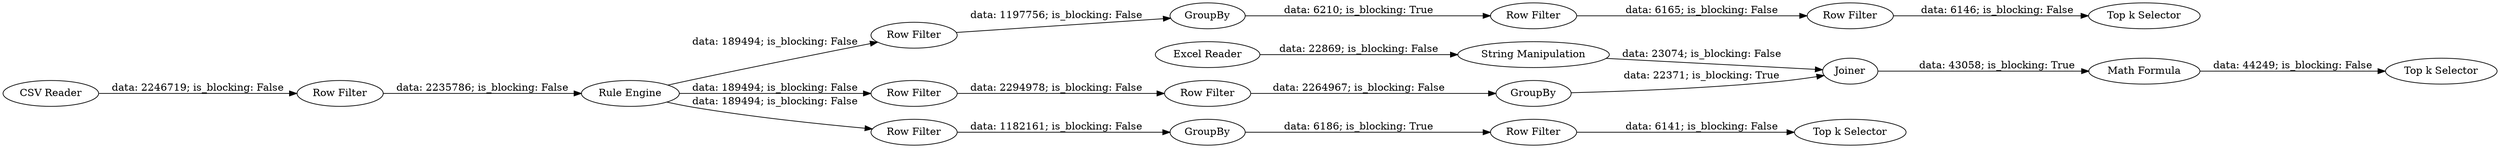 digraph {
	"4860060344422968519_1" [label="CSV Reader"]
	"4860060344422968519_6" [label="Row Filter"]
	"4860060344422968519_5" [label="Top k Selector"]
	"4860060344422968519_20" [label="Row Filter"]
	"4860060344422968519_19" [label="Row Filter"]
	"4860060344422968519_3" [label="Row Filter"]
	"4860060344422968519_14" [label="String Manipulation"]
	"4860060344422968519_17" [label="Math Formula"]
	"4860060344422968519_9" [label=GroupBy]
	"4860060344422968519_11" [label="Row Filter"]
	"4860060344422968519_12" [label="Top k Selector"]
	"4860060344422968519_18" [label="Top k Selector"]
	"4860060344422968519_8" [label="Row Filter"]
	"4860060344422968519_15" [label=GroupBy]
	"4860060344422968519_4" [label=GroupBy]
	"4860060344422968519_10" [label="Row Filter"]
	"4860060344422968519_7" [label="Row Filter"]
	"4860060344422968519_16" [label=Joiner]
	"4860060344422968519_2" [label="Rule Engine"]
	"4860060344422968519_13" [label="Excel Reader"]
	"4860060344422968519_16" -> "4860060344422968519_17" [label="data: 43058; is_blocking: True"]
	"4860060344422968519_20" -> "4860060344422968519_15" [label="data: 2264967; is_blocking: False"]
	"4860060344422968519_2" -> "4860060344422968519_8" [label="data: 189494; is_blocking: False"]
	"4860060344422968519_6" -> "4860060344422968519_7" [label="data: 6165; is_blocking: False"]
	"4860060344422968519_7" -> "4860060344422968519_5" [label="data: 6146; is_blocking: False"]
	"4860060344422968519_9" -> "4860060344422968519_11" [label="data: 6186; is_blocking: True"]
	"4860060344422968519_2" -> "4860060344422968519_19" [label="data: 189494; is_blocking: False"]
	"4860060344422968519_1" -> "4860060344422968519_10" [label="data: 2246719; is_blocking: False"]
	"4860060344422968519_3" -> "4860060344422968519_4" [label="data: 1197756; is_blocking: False"]
	"4860060344422968519_14" -> "4860060344422968519_16" [label="data: 23074; is_blocking: False"]
	"4860060344422968519_17" -> "4860060344422968519_18" [label="data: 44249; is_blocking: False"]
	"4860060344422968519_4" -> "4860060344422968519_6" [label="data: 6210; is_blocking: True"]
	"4860060344422968519_13" -> "4860060344422968519_14" [label="data: 22869; is_blocking: False"]
	"4860060344422968519_10" -> "4860060344422968519_2" [label="data: 2235786; is_blocking: False"]
	"4860060344422968519_8" -> "4860060344422968519_9" [label="data: 1182161; is_blocking: False"]
	"4860060344422968519_19" -> "4860060344422968519_20" [label="data: 2294978; is_blocking: False"]
	"4860060344422968519_15" -> "4860060344422968519_16" [label="data: 22371; is_blocking: True"]
	"4860060344422968519_2" -> "4860060344422968519_3" [label="data: 189494; is_blocking: False"]
	"4860060344422968519_11" -> "4860060344422968519_12" [label="data: 6141; is_blocking: False"]
	rankdir=LR
}
